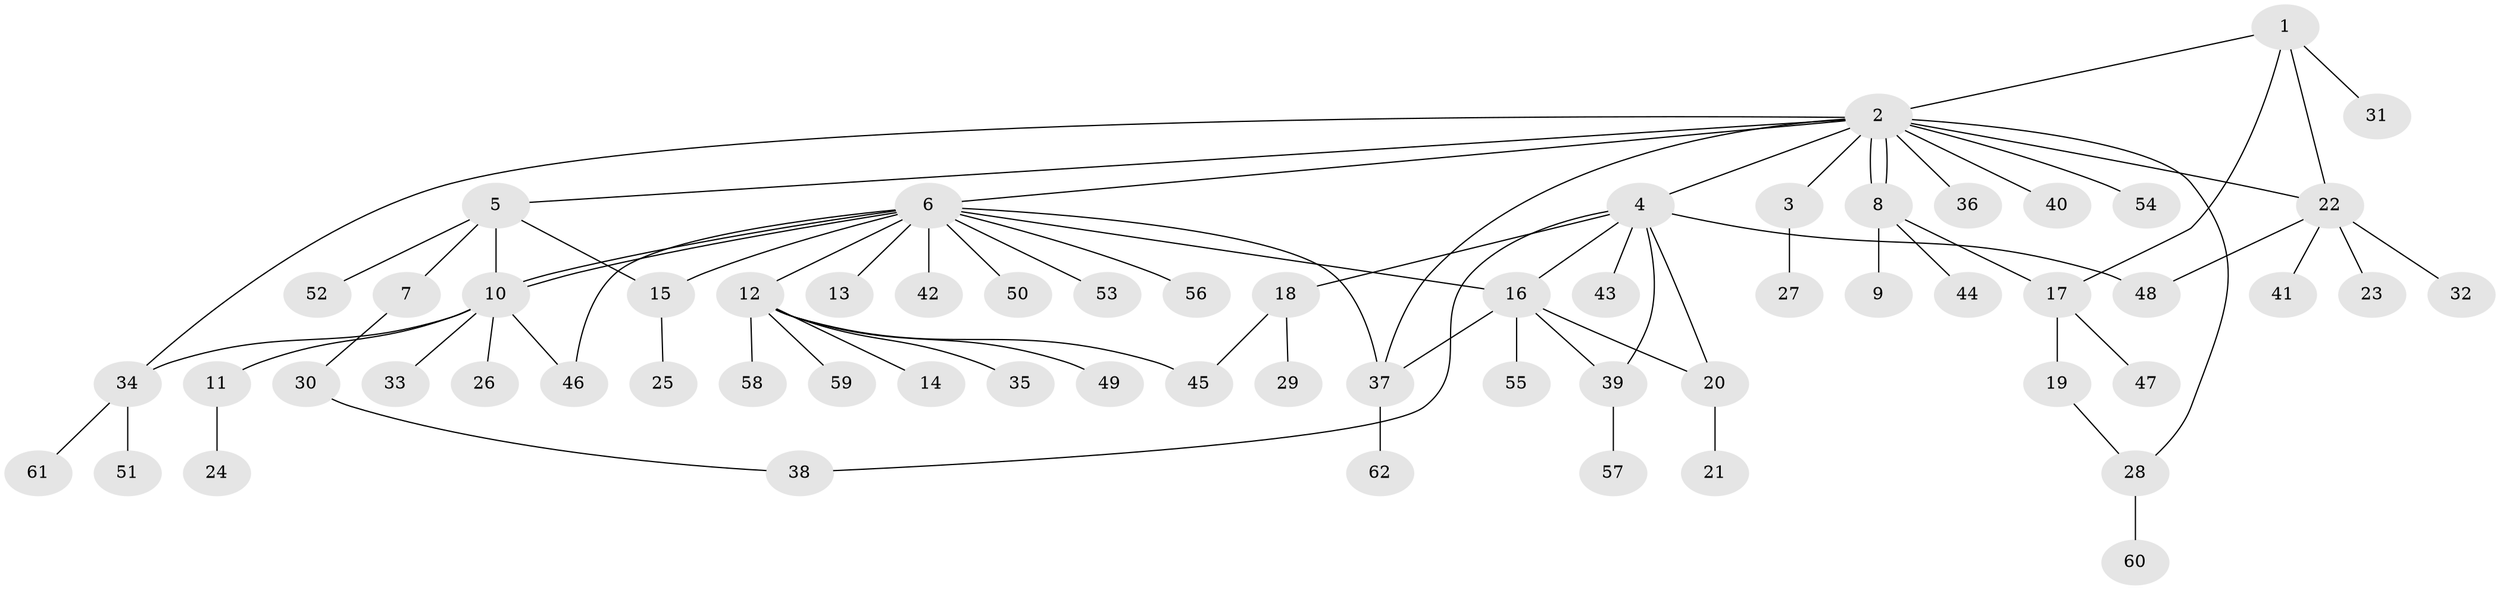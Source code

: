 // coarse degree distribution, {3: 0.18181818181818182, 11: 0.030303030303030304, 1: 0.30303030303030304, 7: 0.06060606060606061, 4: 0.030303030303030304, 2: 0.30303030303030304, 6: 0.06060606060606061, 5: 0.030303030303030304}
// Generated by graph-tools (version 1.1) at 2025/50/03/04/25 22:50:33]
// undirected, 62 vertices, 78 edges
graph export_dot {
  node [color=gray90,style=filled];
  1;
  2;
  3;
  4;
  5;
  6;
  7;
  8;
  9;
  10;
  11;
  12;
  13;
  14;
  15;
  16;
  17;
  18;
  19;
  20;
  21;
  22;
  23;
  24;
  25;
  26;
  27;
  28;
  29;
  30;
  31;
  32;
  33;
  34;
  35;
  36;
  37;
  38;
  39;
  40;
  41;
  42;
  43;
  44;
  45;
  46;
  47;
  48;
  49;
  50;
  51;
  52;
  53;
  54;
  55;
  56;
  57;
  58;
  59;
  60;
  61;
  62;
  1 -- 2;
  1 -- 17;
  1 -- 22;
  1 -- 31;
  2 -- 3;
  2 -- 4;
  2 -- 5;
  2 -- 6;
  2 -- 8;
  2 -- 8;
  2 -- 22;
  2 -- 28;
  2 -- 34;
  2 -- 36;
  2 -- 37;
  2 -- 40;
  2 -- 54;
  3 -- 27;
  4 -- 16;
  4 -- 18;
  4 -- 20;
  4 -- 38;
  4 -- 39;
  4 -- 43;
  4 -- 48;
  5 -- 7;
  5 -- 10;
  5 -- 15;
  5 -- 52;
  6 -- 10;
  6 -- 10;
  6 -- 12;
  6 -- 13;
  6 -- 15;
  6 -- 16;
  6 -- 37;
  6 -- 42;
  6 -- 46;
  6 -- 50;
  6 -- 53;
  6 -- 56;
  7 -- 30;
  8 -- 9;
  8 -- 17;
  8 -- 44;
  10 -- 11;
  10 -- 26;
  10 -- 33;
  10 -- 34;
  10 -- 46;
  11 -- 24;
  12 -- 14;
  12 -- 35;
  12 -- 45;
  12 -- 49;
  12 -- 58;
  12 -- 59;
  15 -- 25;
  16 -- 20;
  16 -- 37;
  16 -- 39;
  16 -- 55;
  17 -- 19;
  17 -- 47;
  18 -- 29;
  18 -- 45;
  19 -- 28;
  20 -- 21;
  22 -- 23;
  22 -- 32;
  22 -- 41;
  22 -- 48;
  28 -- 60;
  30 -- 38;
  34 -- 51;
  34 -- 61;
  37 -- 62;
  39 -- 57;
}
